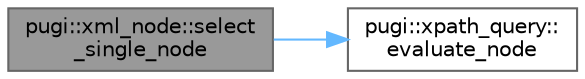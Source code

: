 digraph "pugi::xml_node::select_single_node"
{
 // INTERACTIVE_SVG=YES
 // LATEX_PDF_SIZE
  bgcolor="transparent";
  edge [fontname=Helvetica,fontsize=10,labelfontname=Helvetica,labelfontsize=10];
  node [fontname=Helvetica,fontsize=10,shape=box,height=0.2,width=0.4];
  rankdir="LR";
  Node1 [id="Node000001",label="pugi::xml_node::select\l_single_node",height=0.2,width=0.4,color="gray40", fillcolor="grey60", style="filled", fontcolor="black",tooltip=" "];
  Node1 -> Node2 [id="edge1_Node000001_Node000002",color="steelblue1",style="solid",tooltip=" "];
  Node2 [id="Node000002",label="pugi::xpath_query::\levaluate_node",height=0.2,width=0.4,color="grey40", fillcolor="white", style="filled",URL="$d7/d38/classpugi_1_1xpath__query.html#af5f86dfcb06e7f7fb8387ad70b074f17",tooltip=" "];
}
